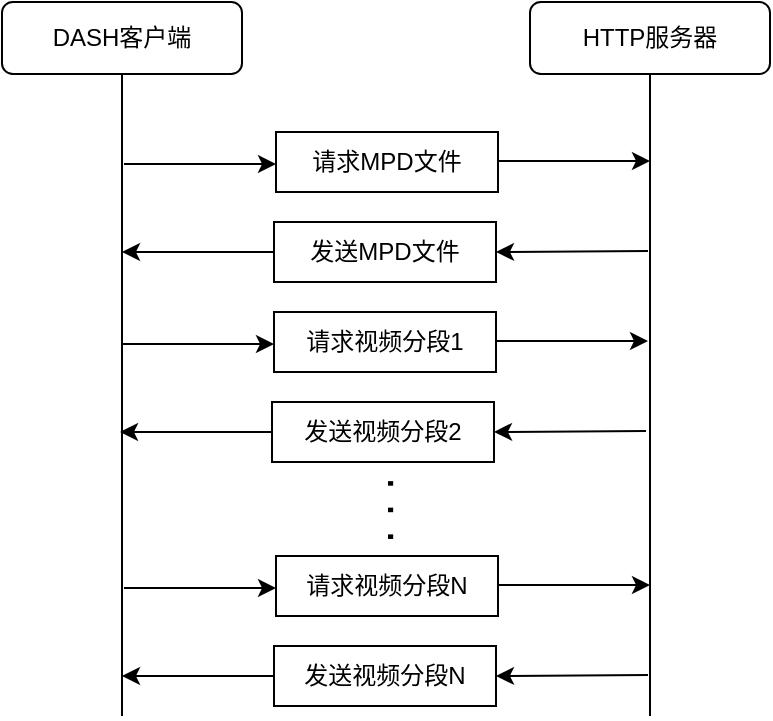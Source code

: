 <mxfile version="16.6.5" type="github">
  <diagram id="7cyT5EY0we0DKyv222Uc" name="Page-1">
    <mxGraphModel dx="946" dy="589" grid="0" gridSize="10" guides="1" tooltips="1" connect="1" arrows="1" fold="1" page="1" pageScale="1" pageWidth="827" pageHeight="1169" math="0" shadow="0">
      <root>
        <mxCell id="0" />
        <mxCell id="1" parent="0" />
        <mxCell id="HRfE7K3ieWXVTMbMeyvn-3" style="edgeStyle=orthogonalEdgeStyle;rounded=0;orthogonalLoop=1;jettySize=auto;html=1;endArrow=none;endFill=0;" edge="1" parent="1" source="HRfE7K3ieWXVTMbMeyvn-1">
          <mxGeometry relative="1" as="geometry">
            <mxPoint x="256" y="549" as="targetPoint" />
          </mxGeometry>
        </mxCell>
        <mxCell id="HRfE7K3ieWXVTMbMeyvn-1" value="DASH客户端" style="rounded=1;whiteSpace=wrap;html=1;" vertex="1" parent="1">
          <mxGeometry x="196" y="192" width="120" height="36" as="geometry" />
        </mxCell>
        <mxCell id="HRfE7K3ieWXVTMbMeyvn-4" style="edgeStyle=orthogonalEdgeStyle;rounded=0;orthogonalLoop=1;jettySize=auto;html=1;endArrow=none;endFill=0;" edge="1" parent="1" source="HRfE7K3ieWXVTMbMeyvn-5">
          <mxGeometry relative="1" as="geometry">
            <mxPoint x="520" y="549" as="targetPoint" />
          </mxGeometry>
        </mxCell>
        <mxCell id="HRfE7K3ieWXVTMbMeyvn-5" value="HTTP服务器" style="rounded=1;whiteSpace=wrap;html=1;" vertex="1" parent="1">
          <mxGeometry x="460" y="192" width="120" height="36" as="geometry" />
        </mxCell>
        <mxCell id="HRfE7K3ieWXVTMbMeyvn-6" value="" style="endArrow=classic;html=1;rounded=0;" edge="1" parent="1">
          <mxGeometry width="50" height="50" relative="1" as="geometry">
            <mxPoint x="257" y="273" as="sourcePoint" />
            <mxPoint x="333" y="273" as="targetPoint" />
          </mxGeometry>
        </mxCell>
        <mxCell id="HRfE7K3ieWXVTMbMeyvn-7" value="请求MPD文件" style="rounded=0;whiteSpace=wrap;html=1;" vertex="1" parent="1">
          <mxGeometry x="333" y="257" width="111" height="30" as="geometry" />
        </mxCell>
        <mxCell id="HRfE7K3ieWXVTMbMeyvn-8" value="" style="endArrow=classic;html=1;rounded=0;" edge="1" parent="1">
          <mxGeometry width="50" height="50" relative="1" as="geometry">
            <mxPoint x="444" y="271.5" as="sourcePoint" />
            <mxPoint x="520" y="271.5" as="targetPoint" />
          </mxGeometry>
        </mxCell>
        <mxCell id="HRfE7K3ieWXVTMbMeyvn-9" value="" style="endArrow=none;html=1;rounded=0;entryX=0;entryY=0.5;entryDx=0;entryDy=0;endFill=0;startArrow=classic;startFill=1;" edge="1" parent="1" target="HRfE7K3ieWXVTMbMeyvn-10">
          <mxGeometry width="50" height="50" relative="1" as="geometry">
            <mxPoint x="256" y="317" as="sourcePoint" />
            <mxPoint x="332" y="318" as="targetPoint" />
          </mxGeometry>
        </mxCell>
        <mxCell id="HRfE7K3ieWXVTMbMeyvn-10" value="发送MPD文件" style="rounded=0;whiteSpace=wrap;html=1;" vertex="1" parent="1">
          <mxGeometry x="332" y="302" width="111" height="30" as="geometry" />
        </mxCell>
        <mxCell id="HRfE7K3ieWXVTMbMeyvn-11" value="" style="endArrow=none;html=1;rounded=0;endFill=0;startArrow=classic;startFill=1;exitX=1;exitY=0.5;exitDx=0;exitDy=0;" edge="1" parent="1" source="HRfE7K3ieWXVTMbMeyvn-10">
          <mxGeometry width="50" height="50" relative="1" as="geometry">
            <mxPoint x="446" y="317" as="sourcePoint" />
            <mxPoint x="519" y="316.5" as="targetPoint" />
          </mxGeometry>
        </mxCell>
        <mxCell id="HRfE7K3ieWXVTMbMeyvn-18" value="" style="endArrow=classic;html=1;rounded=0;" edge="1" parent="1">
          <mxGeometry width="50" height="50" relative="1" as="geometry">
            <mxPoint x="256" y="363" as="sourcePoint" />
            <mxPoint x="332" y="363" as="targetPoint" />
          </mxGeometry>
        </mxCell>
        <mxCell id="HRfE7K3ieWXVTMbMeyvn-19" value="请求视频分段1" style="rounded=0;whiteSpace=wrap;html=1;" vertex="1" parent="1">
          <mxGeometry x="332" y="347" width="111" height="30" as="geometry" />
        </mxCell>
        <mxCell id="HRfE7K3ieWXVTMbMeyvn-20" value="" style="endArrow=classic;html=1;rounded=0;" edge="1" parent="1">
          <mxGeometry width="50" height="50" relative="1" as="geometry">
            <mxPoint x="443" y="361.5" as="sourcePoint" />
            <mxPoint x="519" y="361.5" as="targetPoint" />
          </mxGeometry>
        </mxCell>
        <mxCell id="HRfE7K3ieWXVTMbMeyvn-21" value="" style="endArrow=none;html=1;rounded=0;entryX=0;entryY=0.5;entryDx=0;entryDy=0;endFill=0;startArrow=classic;startFill=1;" edge="1" parent="1" target="HRfE7K3ieWXVTMbMeyvn-22">
          <mxGeometry width="50" height="50" relative="1" as="geometry">
            <mxPoint x="255" y="407" as="sourcePoint" />
            <mxPoint x="331" y="408" as="targetPoint" />
          </mxGeometry>
        </mxCell>
        <mxCell id="HRfE7K3ieWXVTMbMeyvn-22" value="发送视频分段2" style="rounded=0;whiteSpace=wrap;html=1;" vertex="1" parent="1">
          <mxGeometry x="331" y="392" width="111" height="30" as="geometry" />
        </mxCell>
        <mxCell id="HRfE7K3ieWXVTMbMeyvn-23" value="" style="endArrow=none;html=1;rounded=0;endFill=0;startArrow=classic;startFill=1;exitX=1;exitY=0.5;exitDx=0;exitDy=0;" edge="1" parent="1" source="HRfE7K3ieWXVTMbMeyvn-22">
          <mxGeometry width="50" height="50" relative="1" as="geometry">
            <mxPoint x="445" y="407" as="sourcePoint" />
            <mxPoint x="518" y="406.5" as="targetPoint" />
          </mxGeometry>
        </mxCell>
        <mxCell id="HRfE7K3ieWXVTMbMeyvn-24" value="" style="endArrow=classic;html=1;rounded=0;" edge="1" parent="1">
          <mxGeometry width="50" height="50" relative="1" as="geometry">
            <mxPoint x="257" y="485" as="sourcePoint" />
            <mxPoint x="333" y="485" as="targetPoint" />
          </mxGeometry>
        </mxCell>
        <mxCell id="HRfE7K3ieWXVTMbMeyvn-25" value="请求视频分段N" style="rounded=0;whiteSpace=wrap;html=1;" vertex="1" parent="1">
          <mxGeometry x="333" y="469" width="111" height="30" as="geometry" />
        </mxCell>
        <mxCell id="HRfE7K3ieWXVTMbMeyvn-26" value="" style="endArrow=classic;html=1;rounded=0;" edge="1" parent="1">
          <mxGeometry width="50" height="50" relative="1" as="geometry">
            <mxPoint x="444" y="483.5" as="sourcePoint" />
            <mxPoint x="520" y="483.5" as="targetPoint" />
          </mxGeometry>
        </mxCell>
        <mxCell id="HRfE7K3ieWXVTMbMeyvn-27" value="" style="endArrow=none;html=1;rounded=0;entryX=0;entryY=0.5;entryDx=0;entryDy=0;endFill=0;startArrow=classic;startFill=1;" edge="1" parent="1" target="HRfE7K3ieWXVTMbMeyvn-28">
          <mxGeometry width="50" height="50" relative="1" as="geometry">
            <mxPoint x="256" y="529" as="sourcePoint" />
            <mxPoint x="332" y="530" as="targetPoint" />
          </mxGeometry>
        </mxCell>
        <mxCell id="HRfE7K3ieWXVTMbMeyvn-28" value="发送视频分段N" style="rounded=0;whiteSpace=wrap;html=1;" vertex="1" parent="1">
          <mxGeometry x="332" y="514" width="111" height="30" as="geometry" />
        </mxCell>
        <mxCell id="HRfE7K3ieWXVTMbMeyvn-29" value="" style="endArrow=none;html=1;rounded=0;endFill=0;startArrow=classic;startFill=1;exitX=1;exitY=0.5;exitDx=0;exitDy=0;" edge="1" parent="1" source="HRfE7K3ieWXVTMbMeyvn-28">
          <mxGeometry width="50" height="50" relative="1" as="geometry">
            <mxPoint x="446" y="529" as="sourcePoint" />
            <mxPoint x="519" y="528.5" as="targetPoint" />
          </mxGeometry>
        </mxCell>
        <mxCell id="HRfE7K3ieWXVTMbMeyvn-30" value="&lt;font style=&quot;font-size: 24px&quot;&gt;. . .&lt;/font&gt;" style="text;html=1;strokeColor=none;fillColor=none;align=center;verticalAlign=middle;whiteSpace=wrap;rounded=0;fontSize=14;rotation=90;" vertex="1" parent="1">
          <mxGeometry x="367" y="431" width="60" height="30" as="geometry" />
        </mxCell>
      </root>
    </mxGraphModel>
  </diagram>
</mxfile>

